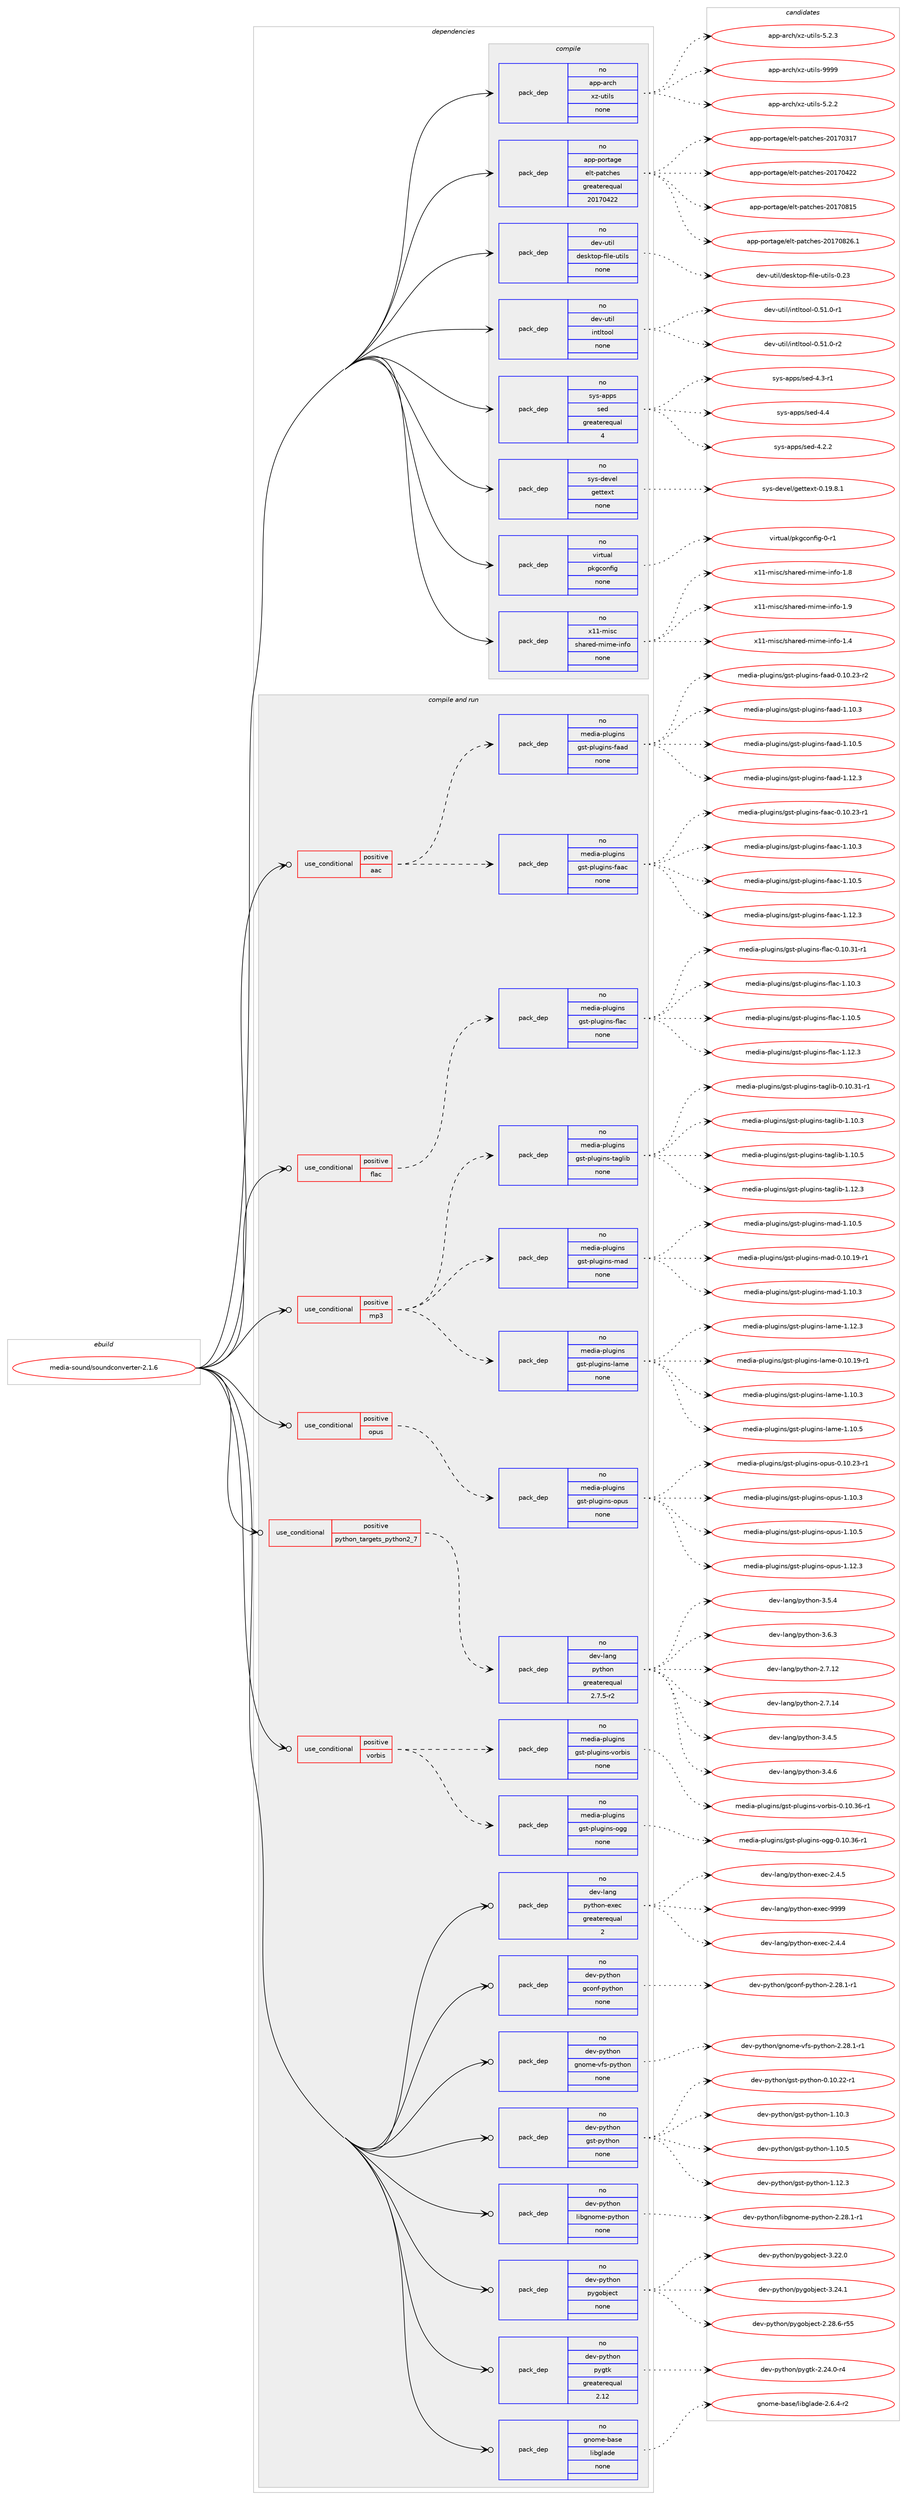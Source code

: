 digraph prolog {

# *************
# Graph options
# *************

newrank=true;
concentrate=true;
compound=true;
graph [rankdir=LR,fontname=Helvetica,fontsize=10,ranksep=1.5];#, ranksep=2.5, nodesep=0.2];
edge  [arrowhead=vee];
node  [fontname=Helvetica,fontsize=10];

# **********
# The ebuild
# **********

subgraph cluster_leftcol {
color=gray;
rank=same;
label=<<i>ebuild</i>>;
id [label="media-sound/soundconverter-2.1.6", color=red, width=4, href="../media-sound/soundconverter-2.1.6.svg"];
}

# ****************
# The dependencies
# ****************

subgraph cluster_midcol {
color=gray;
label=<<i>dependencies</i>>;
subgraph cluster_compile {
fillcolor="#eeeeee";
style=filled;
label=<<i>compile</i>>;
subgraph pack285742 {
dependency386905 [label=<<TABLE BORDER="0" CELLBORDER="1" CELLSPACING="0" CELLPADDING="4" WIDTH="220"><TR><TD ROWSPAN="6" CELLPADDING="30">pack_dep</TD></TR><TR><TD WIDTH="110">no</TD></TR><TR><TD>app-arch</TD></TR><TR><TD>xz-utils</TD></TR><TR><TD>none</TD></TR><TR><TD></TD></TR></TABLE>>, shape=none, color=blue];
}
id:e -> dependency386905:w [weight=20,style="solid",arrowhead="vee"];
subgraph pack285743 {
dependency386906 [label=<<TABLE BORDER="0" CELLBORDER="1" CELLSPACING="0" CELLPADDING="4" WIDTH="220"><TR><TD ROWSPAN="6" CELLPADDING="30">pack_dep</TD></TR><TR><TD WIDTH="110">no</TD></TR><TR><TD>app-portage</TD></TR><TR><TD>elt-patches</TD></TR><TR><TD>greaterequal</TD></TR><TR><TD>20170422</TD></TR></TABLE>>, shape=none, color=blue];
}
id:e -> dependency386906:w [weight=20,style="solid",arrowhead="vee"];
subgraph pack285744 {
dependency386907 [label=<<TABLE BORDER="0" CELLBORDER="1" CELLSPACING="0" CELLPADDING="4" WIDTH="220"><TR><TD ROWSPAN="6" CELLPADDING="30">pack_dep</TD></TR><TR><TD WIDTH="110">no</TD></TR><TR><TD>dev-util</TD></TR><TR><TD>desktop-file-utils</TD></TR><TR><TD>none</TD></TR><TR><TD></TD></TR></TABLE>>, shape=none, color=blue];
}
id:e -> dependency386907:w [weight=20,style="solid",arrowhead="vee"];
subgraph pack285745 {
dependency386908 [label=<<TABLE BORDER="0" CELLBORDER="1" CELLSPACING="0" CELLPADDING="4" WIDTH="220"><TR><TD ROWSPAN="6" CELLPADDING="30">pack_dep</TD></TR><TR><TD WIDTH="110">no</TD></TR><TR><TD>dev-util</TD></TR><TR><TD>intltool</TD></TR><TR><TD>none</TD></TR><TR><TD></TD></TR></TABLE>>, shape=none, color=blue];
}
id:e -> dependency386908:w [weight=20,style="solid",arrowhead="vee"];
subgraph pack285746 {
dependency386909 [label=<<TABLE BORDER="0" CELLBORDER="1" CELLSPACING="0" CELLPADDING="4" WIDTH="220"><TR><TD ROWSPAN="6" CELLPADDING="30">pack_dep</TD></TR><TR><TD WIDTH="110">no</TD></TR><TR><TD>sys-apps</TD></TR><TR><TD>sed</TD></TR><TR><TD>greaterequal</TD></TR><TR><TD>4</TD></TR></TABLE>>, shape=none, color=blue];
}
id:e -> dependency386909:w [weight=20,style="solid",arrowhead="vee"];
subgraph pack285747 {
dependency386910 [label=<<TABLE BORDER="0" CELLBORDER="1" CELLSPACING="0" CELLPADDING="4" WIDTH="220"><TR><TD ROWSPAN="6" CELLPADDING="30">pack_dep</TD></TR><TR><TD WIDTH="110">no</TD></TR><TR><TD>sys-devel</TD></TR><TR><TD>gettext</TD></TR><TR><TD>none</TD></TR><TR><TD></TD></TR></TABLE>>, shape=none, color=blue];
}
id:e -> dependency386910:w [weight=20,style="solid",arrowhead="vee"];
subgraph pack285748 {
dependency386911 [label=<<TABLE BORDER="0" CELLBORDER="1" CELLSPACING="0" CELLPADDING="4" WIDTH="220"><TR><TD ROWSPAN="6" CELLPADDING="30">pack_dep</TD></TR><TR><TD WIDTH="110">no</TD></TR><TR><TD>virtual</TD></TR><TR><TD>pkgconfig</TD></TR><TR><TD>none</TD></TR><TR><TD></TD></TR></TABLE>>, shape=none, color=blue];
}
id:e -> dependency386911:w [weight=20,style="solid",arrowhead="vee"];
subgraph pack285749 {
dependency386912 [label=<<TABLE BORDER="0" CELLBORDER="1" CELLSPACING="0" CELLPADDING="4" WIDTH="220"><TR><TD ROWSPAN="6" CELLPADDING="30">pack_dep</TD></TR><TR><TD WIDTH="110">no</TD></TR><TR><TD>x11-misc</TD></TR><TR><TD>shared-mime-info</TD></TR><TR><TD>none</TD></TR><TR><TD></TD></TR></TABLE>>, shape=none, color=blue];
}
id:e -> dependency386912:w [weight=20,style="solid",arrowhead="vee"];
}
subgraph cluster_compileandrun {
fillcolor="#eeeeee";
style=filled;
label=<<i>compile and run</i>>;
subgraph cond94892 {
dependency386913 [label=<<TABLE BORDER="0" CELLBORDER="1" CELLSPACING="0" CELLPADDING="4"><TR><TD ROWSPAN="3" CELLPADDING="10">use_conditional</TD></TR><TR><TD>positive</TD></TR><TR><TD>aac</TD></TR></TABLE>>, shape=none, color=red];
subgraph pack285750 {
dependency386914 [label=<<TABLE BORDER="0" CELLBORDER="1" CELLSPACING="0" CELLPADDING="4" WIDTH="220"><TR><TD ROWSPAN="6" CELLPADDING="30">pack_dep</TD></TR><TR><TD WIDTH="110">no</TD></TR><TR><TD>media-plugins</TD></TR><TR><TD>gst-plugins-faac</TD></TR><TR><TD>none</TD></TR><TR><TD></TD></TR></TABLE>>, shape=none, color=blue];
}
dependency386913:e -> dependency386914:w [weight=20,style="dashed",arrowhead="vee"];
subgraph pack285751 {
dependency386915 [label=<<TABLE BORDER="0" CELLBORDER="1" CELLSPACING="0" CELLPADDING="4" WIDTH="220"><TR><TD ROWSPAN="6" CELLPADDING="30">pack_dep</TD></TR><TR><TD WIDTH="110">no</TD></TR><TR><TD>media-plugins</TD></TR><TR><TD>gst-plugins-faad</TD></TR><TR><TD>none</TD></TR><TR><TD></TD></TR></TABLE>>, shape=none, color=blue];
}
dependency386913:e -> dependency386915:w [weight=20,style="dashed",arrowhead="vee"];
}
id:e -> dependency386913:w [weight=20,style="solid",arrowhead="odotvee"];
subgraph cond94893 {
dependency386916 [label=<<TABLE BORDER="0" CELLBORDER="1" CELLSPACING="0" CELLPADDING="4"><TR><TD ROWSPAN="3" CELLPADDING="10">use_conditional</TD></TR><TR><TD>positive</TD></TR><TR><TD>flac</TD></TR></TABLE>>, shape=none, color=red];
subgraph pack285752 {
dependency386917 [label=<<TABLE BORDER="0" CELLBORDER="1" CELLSPACING="0" CELLPADDING="4" WIDTH="220"><TR><TD ROWSPAN="6" CELLPADDING="30">pack_dep</TD></TR><TR><TD WIDTH="110">no</TD></TR><TR><TD>media-plugins</TD></TR><TR><TD>gst-plugins-flac</TD></TR><TR><TD>none</TD></TR><TR><TD></TD></TR></TABLE>>, shape=none, color=blue];
}
dependency386916:e -> dependency386917:w [weight=20,style="dashed",arrowhead="vee"];
}
id:e -> dependency386916:w [weight=20,style="solid",arrowhead="odotvee"];
subgraph cond94894 {
dependency386918 [label=<<TABLE BORDER="0" CELLBORDER="1" CELLSPACING="0" CELLPADDING="4"><TR><TD ROWSPAN="3" CELLPADDING="10">use_conditional</TD></TR><TR><TD>positive</TD></TR><TR><TD>mp3</TD></TR></TABLE>>, shape=none, color=red];
subgraph pack285753 {
dependency386919 [label=<<TABLE BORDER="0" CELLBORDER="1" CELLSPACING="0" CELLPADDING="4" WIDTH="220"><TR><TD ROWSPAN="6" CELLPADDING="30">pack_dep</TD></TR><TR><TD WIDTH="110">no</TD></TR><TR><TD>media-plugins</TD></TR><TR><TD>gst-plugins-lame</TD></TR><TR><TD>none</TD></TR><TR><TD></TD></TR></TABLE>>, shape=none, color=blue];
}
dependency386918:e -> dependency386919:w [weight=20,style="dashed",arrowhead="vee"];
subgraph pack285754 {
dependency386920 [label=<<TABLE BORDER="0" CELLBORDER="1" CELLSPACING="0" CELLPADDING="4" WIDTH="220"><TR><TD ROWSPAN="6" CELLPADDING="30">pack_dep</TD></TR><TR><TD WIDTH="110">no</TD></TR><TR><TD>media-plugins</TD></TR><TR><TD>gst-plugins-mad</TD></TR><TR><TD>none</TD></TR><TR><TD></TD></TR></TABLE>>, shape=none, color=blue];
}
dependency386918:e -> dependency386920:w [weight=20,style="dashed",arrowhead="vee"];
subgraph pack285755 {
dependency386921 [label=<<TABLE BORDER="0" CELLBORDER="1" CELLSPACING="0" CELLPADDING="4" WIDTH="220"><TR><TD ROWSPAN="6" CELLPADDING="30">pack_dep</TD></TR><TR><TD WIDTH="110">no</TD></TR><TR><TD>media-plugins</TD></TR><TR><TD>gst-plugins-taglib</TD></TR><TR><TD>none</TD></TR><TR><TD></TD></TR></TABLE>>, shape=none, color=blue];
}
dependency386918:e -> dependency386921:w [weight=20,style="dashed",arrowhead="vee"];
}
id:e -> dependency386918:w [weight=20,style="solid",arrowhead="odotvee"];
subgraph cond94895 {
dependency386922 [label=<<TABLE BORDER="0" CELLBORDER="1" CELLSPACING="0" CELLPADDING="4"><TR><TD ROWSPAN="3" CELLPADDING="10">use_conditional</TD></TR><TR><TD>positive</TD></TR><TR><TD>opus</TD></TR></TABLE>>, shape=none, color=red];
subgraph pack285756 {
dependency386923 [label=<<TABLE BORDER="0" CELLBORDER="1" CELLSPACING="0" CELLPADDING="4" WIDTH="220"><TR><TD ROWSPAN="6" CELLPADDING="30">pack_dep</TD></TR><TR><TD WIDTH="110">no</TD></TR><TR><TD>media-plugins</TD></TR><TR><TD>gst-plugins-opus</TD></TR><TR><TD>none</TD></TR><TR><TD></TD></TR></TABLE>>, shape=none, color=blue];
}
dependency386922:e -> dependency386923:w [weight=20,style="dashed",arrowhead="vee"];
}
id:e -> dependency386922:w [weight=20,style="solid",arrowhead="odotvee"];
subgraph cond94896 {
dependency386924 [label=<<TABLE BORDER="0" CELLBORDER="1" CELLSPACING="0" CELLPADDING="4"><TR><TD ROWSPAN="3" CELLPADDING="10">use_conditional</TD></TR><TR><TD>positive</TD></TR><TR><TD>python_targets_python2_7</TD></TR></TABLE>>, shape=none, color=red];
subgraph pack285757 {
dependency386925 [label=<<TABLE BORDER="0" CELLBORDER="1" CELLSPACING="0" CELLPADDING="4" WIDTH="220"><TR><TD ROWSPAN="6" CELLPADDING="30">pack_dep</TD></TR><TR><TD WIDTH="110">no</TD></TR><TR><TD>dev-lang</TD></TR><TR><TD>python</TD></TR><TR><TD>greaterequal</TD></TR><TR><TD>2.7.5-r2</TD></TR></TABLE>>, shape=none, color=blue];
}
dependency386924:e -> dependency386925:w [weight=20,style="dashed",arrowhead="vee"];
}
id:e -> dependency386924:w [weight=20,style="solid",arrowhead="odotvee"];
subgraph cond94897 {
dependency386926 [label=<<TABLE BORDER="0" CELLBORDER="1" CELLSPACING="0" CELLPADDING="4"><TR><TD ROWSPAN="3" CELLPADDING="10">use_conditional</TD></TR><TR><TD>positive</TD></TR><TR><TD>vorbis</TD></TR></TABLE>>, shape=none, color=red];
subgraph pack285758 {
dependency386927 [label=<<TABLE BORDER="0" CELLBORDER="1" CELLSPACING="0" CELLPADDING="4" WIDTH="220"><TR><TD ROWSPAN="6" CELLPADDING="30">pack_dep</TD></TR><TR><TD WIDTH="110">no</TD></TR><TR><TD>media-plugins</TD></TR><TR><TD>gst-plugins-ogg</TD></TR><TR><TD>none</TD></TR><TR><TD></TD></TR></TABLE>>, shape=none, color=blue];
}
dependency386926:e -> dependency386927:w [weight=20,style="dashed",arrowhead="vee"];
subgraph pack285759 {
dependency386928 [label=<<TABLE BORDER="0" CELLBORDER="1" CELLSPACING="0" CELLPADDING="4" WIDTH="220"><TR><TD ROWSPAN="6" CELLPADDING="30">pack_dep</TD></TR><TR><TD WIDTH="110">no</TD></TR><TR><TD>media-plugins</TD></TR><TR><TD>gst-plugins-vorbis</TD></TR><TR><TD>none</TD></TR><TR><TD></TD></TR></TABLE>>, shape=none, color=blue];
}
dependency386926:e -> dependency386928:w [weight=20,style="dashed",arrowhead="vee"];
}
id:e -> dependency386926:w [weight=20,style="solid",arrowhead="odotvee"];
subgraph pack285760 {
dependency386929 [label=<<TABLE BORDER="0" CELLBORDER="1" CELLSPACING="0" CELLPADDING="4" WIDTH="220"><TR><TD ROWSPAN="6" CELLPADDING="30">pack_dep</TD></TR><TR><TD WIDTH="110">no</TD></TR><TR><TD>dev-lang</TD></TR><TR><TD>python-exec</TD></TR><TR><TD>greaterequal</TD></TR><TR><TD>2</TD></TR></TABLE>>, shape=none, color=blue];
}
id:e -> dependency386929:w [weight=20,style="solid",arrowhead="odotvee"];
subgraph pack285761 {
dependency386930 [label=<<TABLE BORDER="0" CELLBORDER="1" CELLSPACING="0" CELLPADDING="4" WIDTH="220"><TR><TD ROWSPAN="6" CELLPADDING="30">pack_dep</TD></TR><TR><TD WIDTH="110">no</TD></TR><TR><TD>dev-python</TD></TR><TR><TD>gconf-python</TD></TR><TR><TD>none</TD></TR><TR><TD></TD></TR></TABLE>>, shape=none, color=blue];
}
id:e -> dependency386930:w [weight=20,style="solid",arrowhead="odotvee"];
subgraph pack285762 {
dependency386931 [label=<<TABLE BORDER="0" CELLBORDER="1" CELLSPACING="0" CELLPADDING="4" WIDTH="220"><TR><TD ROWSPAN="6" CELLPADDING="30">pack_dep</TD></TR><TR><TD WIDTH="110">no</TD></TR><TR><TD>dev-python</TD></TR><TR><TD>gnome-vfs-python</TD></TR><TR><TD>none</TD></TR><TR><TD></TD></TR></TABLE>>, shape=none, color=blue];
}
id:e -> dependency386931:w [weight=20,style="solid",arrowhead="odotvee"];
subgraph pack285763 {
dependency386932 [label=<<TABLE BORDER="0" CELLBORDER="1" CELLSPACING="0" CELLPADDING="4" WIDTH="220"><TR><TD ROWSPAN="6" CELLPADDING="30">pack_dep</TD></TR><TR><TD WIDTH="110">no</TD></TR><TR><TD>dev-python</TD></TR><TR><TD>gst-python</TD></TR><TR><TD>none</TD></TR><TR><TD></TD></TR></TABLE>>, shape=none, color=blue];
}
id:e -> dependency386932:w [weight=20,style="solid",arrowhead="odotvee"];
subgraph pack285764 {
dependency386933 [label=<<TABLE BORDER="0" CELLBORDER="1" CELLSPACING="0" CELLPADDING="4" WIDTH="220"><TR><TD ROWSPAN="6" CELLPADDING="30">pack_dep</TD></TR><TR><TD WIDTH="110">no</TD></TR><TR><TD>dev-python</TD></TR><TR><TD>libgnome-python</TD></TR><TR><TD>none</TD></TR><TR><TD></TD></TR></TABLE>>, shape=none, color=blue];
}
id:e -> dependency386933:w [weight=20,style="solid",arrowhead="odotvee"];
subgraph pack285765 {
dependency386934 [label=<<TABLE BORDER="0" CELLBORDER="1" CELLSPACING="0" CELLPADDING="4" WIDTH="220"><TR><TD ROWSPAN="6" CELLPADDING="30">pack_dep</TD></TR><TR><TD WIDTH="110">no</TD></TR><TR><TD>dev-python</TD></TR><TR><TD>pygobject</TD></TR><TR><TD>none</TD></TR><TR><TD></TD></TR></TABLE>>, shape=none, color=blue];
}
id:e -> dependency386934:w [weight=20,style="solid",arrowhead="odotvee"];
subgraph pack285766 {
dependency386935 [label=<<TABLE BORDER="0" CELLBORDER="1" CELLSPACING="0" CELLPADDING="4" WIDTH="220"><TR><TD ROWSPAN="6" CELLPADDING="30">pack_dep</TD></TR><TR><TD WIDTH="110">no</TD></TR><TR><TD>dev-python</TD></TR><TR><TD>pygtk</TD></TR><TR><TD>greaterequal</TD></TR><TR><TD>2.12</TD></TR></TABLE>>, shape=none, color=blue];
}
id:e -> dependency386935:w [weight=20,style="solid",arrowhead="odotvee"];
subgraph pack285767 {
dependency386936 [label=<<TABLE BORDER="0" CELLBORDER="1" CELLSPACING="0" CELLPADDING="4" WIDTH="220"><TR><TD ROWSPAN="6" CELLPADDING="30">pack_dep</TD></TR><TR><TD WIDTH="110">no</TD></TR><TR><TD>gnome-base</TD></TR><TR><TD>libglade</TD></TR><TR><TD>none</TD></TR><TR><TD></TD></TR></TABLE>>, shape=none, color=blue];
}
id:e -> dependency386936:w [weight=20,style="solid",arrowhead="odotvee"];
}
subgraph cluster_run {
fillcolor="#eeeeee";
style=filled;
label=<<i>run</i>>;
}
}

# **************
# The candidates
# **************

subgraph cluster_choices {
rank=same;
color=gray;
label=<<i>candidates</i>>;

subgraph choice285742 {
color=black;
nodesep=1;
choice971121124597114991044712012245117116105108115455346504650 [label="app-arch/xz-utils-5.2.2", color=red, width=4,href="../app-arch/xz-utils-5.2.2.svg"];
choice971121124597114991044712012245117116105108115455346504651 [label="app-arch/xz-utils-5.2.3", color=red, width=4,href="../app-arch/xz-utils-5.2.3.svg"];
choice9711211245971149910447120122451171161051081154557575757 [label="app-arch/xz-utils-9999", color=red, width=4,href="../app-arch/xz-utils-9999.svg"];
dependency386905:e -> choice971121124597114991044712012245117116105108115455346504650:w [style=dotted,weight="100"];
dependency386905:e -> choice971121124597114991044712012245117116105108115455346504651:w [style=dotted,weight="100"];
dependency386905:e -> choice9711211245971149910447120122451171161051081154557575757:w [style=dotted,weight="100"];
}
subgraph choice285743 {
color=black;
nodesep=1;
choice97112112451121111141169710310147101108116451129711699104101115455048495548514955 [label="app-portage/elt-patches-20170317", color=red, width=4,href="../app-portage/elt-patches-20170317.svg"];
choice97112112451121111141169710310147101108116451129711699104101115455048495548525050 [label="app-portage/elt-patches-20170422", color=red, width=4,href="../app-portage/elt-patches-20170422.svg"];
choice97112112451121111141169710310147101108116451129711699104101115455048495548564953 [label="app-portage/elt-patches-20170815", color=red, width=4,href="../app-portage/elt-patches-20170815.svg"];
choice971121124511211111411697103101471011081164511297116991041011154550484955485650544649 [label="app-portage/elt-patches-20170826.1", color=red, width=4,href="../app-portage/elt-patches-20170826.1.svg"];
dependency386906:e -> choice97112112451121111141169710310147101108116451129711699104101115455048495548514955:w [style=dotted,weight="100"];
dependency386906:e -> choice97112112451121111141169710310147101108116451129711699104101115455048495548525050:w [style=dotted,weight="100"];
dependency386906:e -> choice97112112451121111141169710310147101108116451129711699104101115455048495548564953:w [style=dotted,weight="100"];
dependency386906:e -> choice971121124511211111411697103101471011081164511297116991041011154550484955485650544649:w [style=dotted,weight="100"];
}
subgraph choice285744 {
color=black;
nodesep=1;
choice100101118451171161051084710010111510711611111245102105108101451171161051081154548465051 [label="dev-util/desktop-file-utils-0.23", color=red, width=4,href="../dev-util/desktop-file-utils-0.23.svg"];
dependency386907:e -> choice100101118451171161051084710010111510711611111245102105108101451171161051081154548465051:w [style=dotted,weight="100"];
}
subgraph choice285745 {
color=black;
nodesep=1;
choice1001011184511711610510847105110116108116111111108454846534946484511449 [label="dev-util/intltool-0.51.0-r1", color=red, width=4,href="../dev-util/intltool-0.51.0-r1.svg"];
choice1001011184511711610510847105110116108116111111108454846534946484511450 [label="dev-util/intltool-0.51.0-r2", color=red, width=4,href="../dev-util/intltool-0.51.0-r2.svg"];
dependency386908:e -> choice1001011184511711610510847105110116108116111111108454846534946484511449:w [style=dotted,weight="100"];
dependency386908:e -> choice1001011184511711610510847105110116108116111111108454846534946484511450:w [style=dotted,weight="100"];
}
subgraph choice285746 {
color=black;
nodesep=1;
choice115121115459711211211547115101100455246504650 [label="sys-apps/sed-4.2.2", color=red, width=4,href="../sys-apps/sed-4.2.2.svg"];
choice115121115459711211211547115101100455246514511449 [label="sys-apps/sed-4.3-r1", color=red, width=4,href="../sys-apps/sed-4.3-r1.svg"];
choice11512111545971121121154711510110045524652 [label="sys-apps/sed-4.4", color=red, width=4,href="../sys-apps/sed-4.4.svg"];
dependency386909:e -> choice115121115459711211211547115101100455246504650:w [style=dotted,weight="100"];
dependency386909:e -> choice115121115459711211211547115101100455246514511449:w [style=dotted,weight="100"];
dependency386909:e -> choice11512111545971121121154711510110045524652:w [style=dotted,weight="100"];
}
subgraph choice285747 {
color=black;
nodesep=1;
choice1151211154510010111810110847103101116116101120116454846495746564649 [label="sys-devel/gettext-0.19.8.1", color=red, width=4,href="../sys-devel/gettext-0.19.8.1.svg"];
dependency386910:e -> choice1151211154510010111810110847103101116116101120116454846495746564649:w [style=dotted,weight="100"];
}
subgraph choice285748 {
color=black;
nodesep=1;
choice11810511411611797108471121071039911111010210510345484511449 [label="virtual/pkgconfig-0-r1", color=red, width=4,href="../virtual/pkgconfig-0-r1.svg"];
dependency386911:e -> choice11810511411611797108471121071039911111010210510345484511449:w [style=dotted,weight="100"];
}
subgraph choice285749 {
color=black;
nodesep=1;
choice120494945109105115994711510497114101100451091051091014510511010211145494652 [label="x11-misc/shared-mime-info-1.4", color=red, width=4,href="../x11-misc/shared-mime-info-1.4.svg"];
choice120494945109105115994711510497114101100451091051091014510511010211145494656 [label="x11-misc/shared-mime-info-1.8", color=red, width=4,href="../x11-misc/shared-mime-info-1.8.svg"];
choice120494945109105115994711510497114101100451091051091014510511010211145494657 [label="x11-misc/shared-mime-info-1.9", color=red, width=4,href="../x11-misc/shared-mime-info-1.9.svg"];
dependency386912:e -> choice120494945109105115994711510497114101100451091051091014510511010211145494652:w [style=dotted,weight="100"];
dependency386912:e -> choice120494945109105115994711510497114101100451091051091014510511010211145494656:w [style=dotted,weight="100"];
dependency386912:e -> choice120494945109105115994711510497114101100451091051091014510511010211145494657:w [style=dotted,weight="100"];
}
subgraph choice285750 {
color=black;
nodesep=1;
choice109101100105974511210811710310511011547103115116451121081171031051101154510297979945484649484650514511449 [label="media-plugins/gst-plugins-faac-0.10.23-r1", color=red, width=4,href="../media-plugins/gst-plugins-faac-0.10.23-r1.svg"];
choice109101100105974511210811710310511011547103115116451121081171031051101154510297979945494649484651 [label="media-plugins/gst-plugins-faac-1.10.3", color=red, width=4,href="../media-plugins/gst-plugins-faac-1.10.3.svg"];
choice109101100105974511210811710310511011547103115116451121081171031051101154510297979945494649484653 [label="media-plugins/gst-plugins-faac-1.10.5", color=red, width=4,href="../media-plugins/gst-plugins-faac-1.10.5.svg"];
choice109101100105974511210811710310511011547103115116451121081171031051101154510297979945494649504651 [label="media-plugins/gst-plugins-faac-1.12.3", color=red, width=4,href="../media-plugins/gst-plugins-faac-1.12.3.svg"];
dependency386914:e -> choice109101100105974511210811710310511011547103115116451121081171031051101154510297979945484649484650514511449:w [style=dotted,weight="100"];
dependency386914:e -> choice109101100105974511210811710310511011547103115116451121081171031051101154510297979945494649484651:w [style=dotted,weight="100"];
dependency386914:e -> choice109101100105974511210811710310511011547103115116451121081171031051101154510297979945494649484653:w [style=dotted,weight="100"];
dependency386914:e -> choice109101100105974511210811710310511011547103115116451121081171031051101154510297979945494649504651:w [style=dotted,weight="100"];
}
subgraph choice285751 {
color=black;
nodesep=1;
choice1091011001059745112108117103105110115471031151164511210811710310511011545102979710045484649484650514511450 [label="media-plugins/gst-plugins-faad-0.10.23-r2", color=red, width=4,href="../media-plugins/gst-plugins-faad-0.10.23-r2.svg"];
choice1091011001059745112108117103105110115471031151164511210811710310511011545102979710045494649484651 [label="media-plugins/gst-plugins-faad-1.10.3", color=red, width=4,href="../media-plugins/gst-plugins-faad-1.10.3.svg"];
choice1091011001059745112108117103105110115471031151164511210811710310511011545102979710045494649484653 [label="media-plugins/gst-plugins-faad-1.10.5", color=red, width=4,href="../media-plugins/gst-plugins-faad-1.10.5.svg"];
choice1091011001059745112108117103105110115471031151164511210811710310511011545102979710045494649504651 [label="media-plugins/gst-plugins-faad-1.12.3", color=red, width=4,href="../media-plugins/gst-plugins-faad-1.12.3.svg"];
dependency386915:e -> choice1091011001059745112108117103105110115471031151164511210811710310511011545102979710045484649484650514511450:w [style=dotted,weight="100"];
dependency386915:e -> choice1091011001059745112108117103105110115471031151164511210811710310511011545102979710045494649484651:w [style=dotted,weight="100"];
dependency386915:e -> choice1091011001059745112108117103105110115471031151164511210811710310511011545102979710045494649484653:w [style=dotted,weight="100"];
dependency386915:e -> choice1091011001059745112108117103105110115471031151164511210811710310511011545102979710045494649504651:w [style=dotted,weight="100"];
}
subgraph choice285752 {
color=black;
nodesep=1;
choice1091011001059745112108117103105110115471031151164511210811710310511011545102108979945484649484651494511449 [label="media-plugins/gst-plugins-flac-0.10.31-r1", color=red, width=4,href="../media-plugins/gst-plugins-flac-0.10.31-r1.svg"];
choice1091011001059745112108117103105110115471031151164511210811710310511011545102108979945494649484651 [label="media-plugins/gst-plugins-flac-1.10.3", color=red, width=4,href="../media-plugins/gst-plugins-flac-1.10.3.svg"];
choice1091011001059745112108117103105110115471031151164511210811710310511011545102108979945494649484653 [label="media-plugins/gst-plugins-flac-1.10.5", color=red, width=4,href="../media-plugins/gst-plugins-flac-1.10.5.svg"];
choice1091011001059745112108117103105110115471031151164511210811710310511011545102108979945494649504651 [label="media-plugins/gst-plugins-flac-1.12.3", color=red, width=4,href="../media-plugins/gst-plugins-flac-1.12.3.svg"];
dependency386917:e -> choice1091011001059745112108117103105110115471031151164511210811710310511011545102108979945484649484651494511449:w [style=dotted,weight="100"];
dependency386917:e -> choice1091011001059745112108117103105110115471031151164511210811710310511011545102108979945494649484651:w [style=dotted,weight="100"];
dependency386917:e -> choice1091011001059745112108117103105110115471031151164511210811710310511011545102108979945494649484653:w [style=dotted,weight="100"];
dependency386917:e -> choice1091011001059745112108117103105110115471031151164511210811710310511011545102108979945494649504651:w [style=dotted,weight="100"];
}
subgraph choice285753 {
color=black;
nodesep=1;
choice10910110010597451121081171031051101154710311511645112108117103105110115451089710910145484649484649574511449 [label="media-plugins/gst-plugins-lame-0.10.19-r1", color=red, width=4,href="../media-plugins/gst-plugins-lame-0.10.19-r1.svg"];
choice10910110010597451121081171031051101154710311511645112108117103105110115451089710910145494649484651 [label="media-plugins/gst-plugins-lame-1.10.3", color=red, width=4,href="../media-plugins/gst-plugins-lame-1.10.3.svg"];
choice10910110010597451121081171031051101154710311511645112108117103105110115451089710910145494649484653 [label="media-plugins/gst-plugins-lame-1.10.5", color=red, width=4,href="../media-plugins/gst-plugins-lame-1.10.5.svg"];
choice10910110010597451121081171031051101154710311511645112108117103105110115451089710910145494649504651 [label="media-plugins/gst-plugins-lame-1.12.3", color=red, width=4,href="../media-plugins/gst-plugins-lame-1.12.3.svg"];
dependency386919:e -> choice10910110010597451121081171031051101154710311511645112108117103105110115451089710910145484649484649574511449:w [style=dotted,weight="100"];
dependency386919:e -> choice10910110010597451121081171031051101154710311511645112108117103105110115451089710910145494649484651:w [style=dotted,weight="100"];
dependency386919:e -> choice10910110010597451121081171031051101154710311511645112108117103105110115451089710910145494649484653:w [style=dotted,weight="100"];
dependency386919:e -> choice10910110010597451121081171031051101154710311511645112108117103105110115451089710910145494649504651:w [style=dotted,weight="100"];
}
subgraph choice285754 {
color=black;
nodesep=1;
choice10910110010597451121081171031051101154710311511645112108117103105110115451099710045484649484649574511449 [label="media-plugins/gst-plugins-mad-0.10.19-r1", color=red, width=4,href="../media-plugins/gst-plugins-mad-0.10.19-r1.svg"];
choice10910110010597451121081171031051101154710311511645112108117103105110115451099710045494649484651 [label="media-plugins/gst-plugins-mad-1.10.3", color=red, width=4,href="../media-plugins/gst-plugins-mad-1.10.3.svg"];
choice10910110010597451121081171031051101154710311511645112108117103105110115451099710045494649484653 [label="media-plugins/gst-plugins-mad-1.10.5", color=red, width=4,href="../media-plugins/gst-plugins-mad-1.10.5.svg"];
dependency386920:e -> choice10910110010597451121081171031051101154710311511645112108117103105110115451099710045484649484649574511449:w [style=dotted,weight="100"];
dependency386920:e -> choice10910110010597451121081171031051101154710311511645112108117103105110115451099710045494649484651:w [style=dotted,weight="100"];
dependency386920:e -> choice10910110010597451121081171031051101154710311511645112108117103105110115451099710045494649484653:w [style=dotted,weight="100"];
}
subgraph choice285755 {
color=black;
nodesep=1;
choice1091011001059745112108117103105110115471031151164511210811710310511011545116971031081059845484649484651494511449 [label="media-plugins/gst-plugins-taglib-0.10.31-r1", color=red, width=4,href="../media-plugins/gst-plugins-taglib-0.10.31-r1.svg"];
choice1091011001059745112108117103105110115471031151164511210811710310511011545116971031081059845494649484651 [label="media-plugins/gst-plugins-taglib-1.10.3", color=red, width=4,href="../media-plugins/gst-plugins-taglib-1.10.3.svg"];
choice1091011001059745112108117103105110115471031151164511210811710310511011545116971031081059845494649484653 [label="media-plugins/gst-plugins-taglib-1.10.5", color=red, width=4,href="../media-plugins/gst-plugins-taglib-1.10.5.svg"];
choice1091011001059745112108117103105110115471031151164511210811710310511011545116971031081059845494649504651 [label="media-plugins/gst-plugins-taglib-1.12.3", color=red, width=4,href="../media-plugins/gst-plugins-taglib-1.12.3.svg"];
dependency386921:e -> choice1091011001059745112108117103105110115471031151164511210811710310511011545116971031081059845484649484651494511449:w [style=dotted,weight="100"];
dependency386921:e -> choice1091011001059745112108117103105110115471031151164511210811710310511011545116971031081059845494649484651:w [style=dotted,weight="100"];
dependency386921:e -> choice1091011001059745112108117103105110115471031151164511210811710310511011545116971031081059845494649484653:w [style=dotted,weight="100"];
dependency386921:e -> choice1091011001059745112108117103105110115471031151164511210811710310511011545116971031081059845494649504651:w [style=dotted,weight="100"];
}
subgraph choice285756 {
color=black;
nodesep=1;
choice109101100105974511210811710310511011547103115116451121081171031051101154511111211711545484649484650514511449 [label="media-plugins/gst-plugins-opus-0.10.23-r1", color=red, width=4,href="../media-plugins/gst-plugins-opus-0.10.23-r1.svg"];
choice109101100105974511210811710310511011547103115116451121081171031051101154511111211711545494649484651 [label="media-plugins/gst-plugins-opus-1.10.3", color=red, width=4,href="../media-plugins/gst-plugins-opus-1.10.3.svg"];
choice109101100105974511210811710310511011547103115116451121081171031051101154511111211711545494649484653 [label="media-plugins/gst-plugins-opus-1.10.5", color=red, width=4,href="../media-plugins/gst-plugins-opus-1.10.5.svg"];
choice109101100105974511210811710310511011547103115116451121081171031051101154511111211711545494649504651 [label="media-plugins/gst-plugins-opus-1.12.3", color=red, width=4,href="../media-plugins/gst-plugins-opus-1.12.3.svg"];
dependency386923:e -> choice109101100105974511210811710310511011547103115116451121081171031051101154511111211711545484649484650514511449:w [style=dotted,weight="100"];
dependency386923:e -> choice109101100105974511210811710310511011547103115116451121081171031051101154511111211711545494649484651:w [style=dotted,weight="100"];
dependency386923:e -> choice109101100105974511210811710310511011547103115116451121081171031051101154511111211711545494649484653:w [style=dotted,weight="100"];
dependency386923:e -> choice109101100105974511210811710310511011547103115116451121081171031051101154511111211711545494649504651:w [style=dotted,weight="100"];
}
subgraph choice285757 {
color=black;
nodesep=1;
choice10010111845108971101034711212111610411111045504655464950 [label="dev-lang/python-2.7.12", color=red, width=4,href="../dev-lang/python-2.7.12.svg"];
choice10010111845108971101034711212111610411111045504655464952 [label="dev-lang/python-2.7.14", color=red, width=4,href="../dev-lang/python-2.7.14.svg"];
choice100101118451089711010347112121116104111110455146524653 [label="dev-lang/python-3.4.5", color=red, width=4,href="../dev-lang/python-3.4.5.svg"];
choice100101118451089711010347112121116104111110455146524654 [label="dev-lang/python-3.4.6", color=red, width=4,href="../dev-lang/python-3.4.6.svg"];
choice100101118451089711010347112121116104111110455146534652 [label="dev-lang/python-3.5.4", color=red, width=4,href="../dev-lang/python-3.5.4.svg"];
choice100101118451089711010347112121116104111110455146544651 [label="dev-lang/python-3.6.3", color=red, width=4,href="../dev-lang/python-3.6.3.svg"];
dependency386925:e -> choice10010111845108971101034711212111610411111045504655464950:w [style=dotted,weight="100"];
dependency386925:e -> choice10010111845108971101034711212111610411111045504655464952:w [style=dotted,weight="100"];
dependency386925:e -> choice100101118451089711010347112121116104111110455146524653:w [style=dotted,weight="100"];
dependency386925:e -> choice100101118451089711010347112121116104111110455146524654:w [style=dotted,weight="100"];
dependency386925:e -> choice100101118451089711010347112121116104111110455146534652:w [style=dotted,weight="100"];
dependency386925:e -> choice100101118451089711010347112121116104111110455146544651:w [style=dotted,weight="100"];
}
subgraph choice285758 {
color=black;
nodesep=1;
choice109101100105974511210811710310511011547103115116451121081171031051101154511110310345484649484651544511449 [label="media-plugins/gst-plugins-ogg-0.10.36-r1", color=red, width=4,href="../media-plugins/gst-plugins-ogg-0.10.36-r1.svg"];
dependency386927:e -> choice109101100105974511210811710310511011547103115116451121081171031051101154511110310345484649484651544511449:w [style=dotted,weight="100"];
}
subgraph choice285759 {
color=black;
nodesep=1;
choice10910110010597451121081171031051101154710311511645112108117103105110115451181111149810511545484649484651544511449 [label="media-plugins/gst-plugins-vorbis-0.10.36-r1", color=red, width=4,href="../media-plugins/gst-plugins-vorbis-0.10.36-r1.svg"];
dependency386928:e -> choice10910110010597451121081171031051101154710311511645112108117103105110115451181111149810511545484649484651544511449:w [style=dotted,weight="100"];
}
subgraph choice285760 {
color=black;
nodesep=1;
choice1001011184510897110103471121211161041111104510112010199455046524652 [label="dev-lang/python-exec-2.4.4", color=red, width=4,href="../dev-lang/python-exec-2.4.4.svg"];
choice1001011184510897110103471121211161041111104510112010199455046524653 [label="dev-lang/python-exec-2.4.5", color=red, width=4,href="../dev-lang/python-exec-2.4.5.svg"];
choice10010111845108971101034711212111610411111045101120101994557575757 [label="dev-lang/python-exec-9999", color=red, width=4,href="../dev-lang/python-exec-9999.svg"];
dependency386929:e -> choice1001011184510897110103471121211161041111104510112010199455046524652:w [style=dotted,weight="100"];
dependency386929:e -> choice1001011184510897110103471121211161041111104510112010199455046524653:w [style=dotted,weight="100"];
dependency386929:e -> choice10010111845108971101034711212111610411111045101120101994557575757:w [style=dotted,weight="100"];
}
subgraph choice285761 {
color=black;
nodesep=1;
choice10010111845112121116104111110471039911111010245112121116104111110455046505646494511449 [label="dev-python/gconf-python-2.28.1-r1", color=red, width=4,href="../dev-python/gconf-python-2.28.1-r1.svg"];
dependency386930:e -> choice10010111845112121116104111110471039911111010245112121116104111110455046505646494511449:w [style=dotted,weight="100"];
}
subgraph choice285762 {
color=black;
nodesep=1;
choice10010111845112121116104111110471031101111091014511810211545112121116104111110455046505646494511449 [label="dev-python/gnome-vfs-python-2.28.1-r1", color=red, width=4,href="../dev-python/gnome-vfs-python-2.28.1-r1.svg"];
dependency386931:e -> choice10010111845112121116104111110471031101111091014511810211545112121116104111110455046505646494511449:w [style=dotted,weight="100"];
}
subgraph choice285763 {
color=black;
nodesep=1;
choice10010111845112121116104111110471031151164511212111610411111045484649484650504511449 [label="dev-python/gst-python-0.10.22-r1", color=red, width=4,href="../dev-python/gst-python-0.10.22-r1.svg"];
choice10010111845112121116104111110471031151164511212111610411111045494649484651 [label="dev-python/gst-python-1.10.3", color=red, width=4,href="../dev-python/gst-python-1.10.3.svg"];
choice10010111845112121116104111110471031151164511212111610411111045494649484653 [label="dev-python/gst-python-1.10.5", color=red, width=4,href="../dev-python/gst-python-1.10.5.svg"];
choice10010111845112121116104111110471031151164511212111610411111045494649504651 [label="dev-python/gst-python-1.12.3", color=red, width=4,href="../dev-python/gst-python-1.12.3.svg"];
dependency386932:e -> choice10010111845112121116104111110471031151164511212111610411111045484649484650504511449:w [style=dotted,weight="100"];
dependency386932:e -> choice10010111845112121116104111110471031151164511212111610411111045494649484651:w [style=dotted,weight="100"];
dependency386932:e -> choice10010111845112121116104111110471031151164511212111610411111045494649484653:w [style=dotted,weight="100"];
dependency386932:e -> choice10010111845112121116104111110471031151164511212111610411111045494649504651:w [style=dotted,weight="100"];
}
subgraph choice285764 {
color=black;
nodesep=1;
choice10010111845112121116104111110471081059810311011110910145112121116104111110455046505646494511449 [label="dev-python/libgnome-python-2.28.1-r1", color=red, width=4,href="../dev-python/libgnome-python-2.28.1-r1.svg"];
dependency386933:e -> choice10010111845112121116104111110471081059810311011110910145112121116104111110455046505646494511449:w [style=dotted,weight="100"];
}
subgraph choice285765 {
color=black;
nodesep=1;
choice1001011184511212111610411111047112121103111981061019911645504650564654451145353 [label="dev-python/pygobject-2.28.6-r55", color=red, width=4,href="../dev-python/pygobject-2.28.6-r55.svg"];
choice1001011184511212111610411111047112121103111981061019911645514650504648 [label="dev-python/pygobject-3.22.0", color=red, width=4,href="../dev-python/pygobject-3.22.0.svg"];
choice1001011184511212111610411111047112121103111981061019911645514650524649 [label="dev-python/pygobject-3.24.1", color=red, width=4,href="../dev-python/pygobject-3.24.1.svg"];
dependency386934:e -> choice1001011184511212111610411111047112121103111981061019911645504650564654451145353:w [style=dotted,weight="100"];
dependency386934:e -> choice1001011184511212111610411111047112121103111981061019911645514650504648:w [style=dotted,weight="100"];
dependency386934:e -> choice1001011184511212111610411111047112121103111981061019911645514650524649:w [style=dotted,weight="100"];
}
subgraph choice285766 {
color=black;
nodesep=1;
choice1001011184511212111610411111047112121103116107455046505246484511452 [label="dev-python/pygtk-2.24.0-r4", color=red, width=4,href="../dev-python/pygtk-2.24.0-r4.svg"];
dependency386935:e -> choice1001011184511212111610411111047112121103116107455046505246484511452:w [style=dotted,weight="100"];
}
subgraph choice285767 {
color=black;
nodesep=1;
choice1031101111091014598971151014710810598103108971001014550465446524511450 [label="gnome-base/libglade-2.6.4-r2", color=red, width=4,href="../gnome-base/libglade-2.6.4-r2.svg"];
dependency386936:e -> choice1031101111091014598971151014710810598103108971001014550465446524511450:w [style=dotted,weight="100"];
}
}

}
